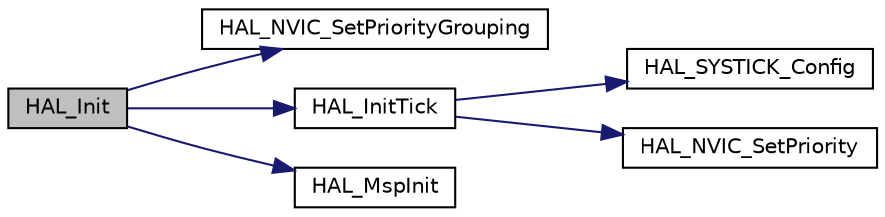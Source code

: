 digraph "HAL_Init"
{
  edge [fontname="Helvetica",fontsize="10",labelfontname="Helvetica",labelfontsize="10"];
  node [fontname="Helvetica",fontsize="10",shape=record];
  rankdir="LR";
  Node3 [label="HAL_Init",height=0.2,width=0.4,color="black", fillcolor="grey75", style="filled", fontcolor="black"];
  Node3 -> Node4 [color="midnightblue",fontsize="10",style="solid",fontname="Helvetica"];
  Node4 [label="HAL_NVIC_SetPriorityGrouping",height=0.2,width=0.4,color="black", fillcolor="white", style="filled",URL="$group___c_o_r_t_e_x___exported___functions___group1.html#gad9be53e08b1498adea006e5e037f238f"];
  Node3 -> Node5 [color="midnightblue",fontsize="10",style="solid",fontname="Helvetica"];
  Node5 [label="HAL_InitTick",height=0.2,width=0.4,color="black", fillcolor="white", style="filled",URL="$group___h_a_l___exported___functions___group1.html#ga44d1542f9985b2243b14a41070cc41cc",tooltip="This function configures the source of the time base. "];
  Node5 -> Node6 [color="midnightblue",fontsize="10",style="solid",fontname="Helvetica"];
  Node6 [label="HAL_SYSTICK_Config",height=0.2,width=0.4,color="black", fillcolor="white", style="filled",URL="$group___c_o_r_t_e_x___exported___functions___group1.html#gac3a3f0d53c315523a8e6e7bcac1940cf"];
  Node5 -> Node7 [color="midnightblue",fontsize="10",style="solid",fontname="Helvetica"];
  Node7 [label="HAL_NVIC_SetPriority",height=0.2,width=0.4,color="black", fillcolor="white", style="filled",URL="$group___c_o_r_t_e_x___exported___functions___group1.html#ga8581a82025a4780efd00876a66e3e91b"];
  Node3 -> Node8 [color="midnightblue",fontsize="10",style="solid",fontname="Helvetica"];
  Node8 [label="HAL_MspInit",height=0.2,width=0.4,color="black", fillcolor="white", style="filled",URL="$stm32f7xx__hal__msp_8c.html#gae4fb8e66865c87d0ebab74a726a6891f",tooltip="Initializes the MSP. "];
}
